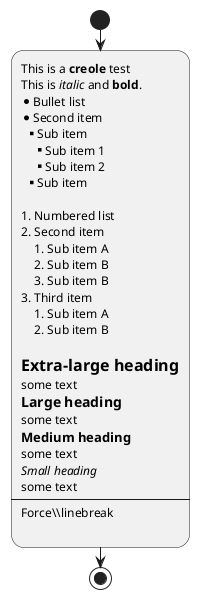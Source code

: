 {
  "sha1": "m353rwrzfjidlq8ca9iv6105jngfv9g",
  "insertion": {
    "when": "2024-06-03T18:59:34.800Z",
    "user": "plantuml@gmail.com"
  }
}
@startuml
start
:This is a **creole** test
This is //italic// and **bold**.
* Bullet list
* Second item
** Sub item
*** Sub item 1
*** Sub item 2
** Sub item

# Numbered list
# Second item
## Sub item A
## Sub item B
## Sub item B
# Third item
## Sub item A
## Sub item B

= Extra-large heading
some text
== Large heading
some text
=== Medium heading
some text
==== Small heading
some text
----
Force\\linebreak
;

stop
@enduml
